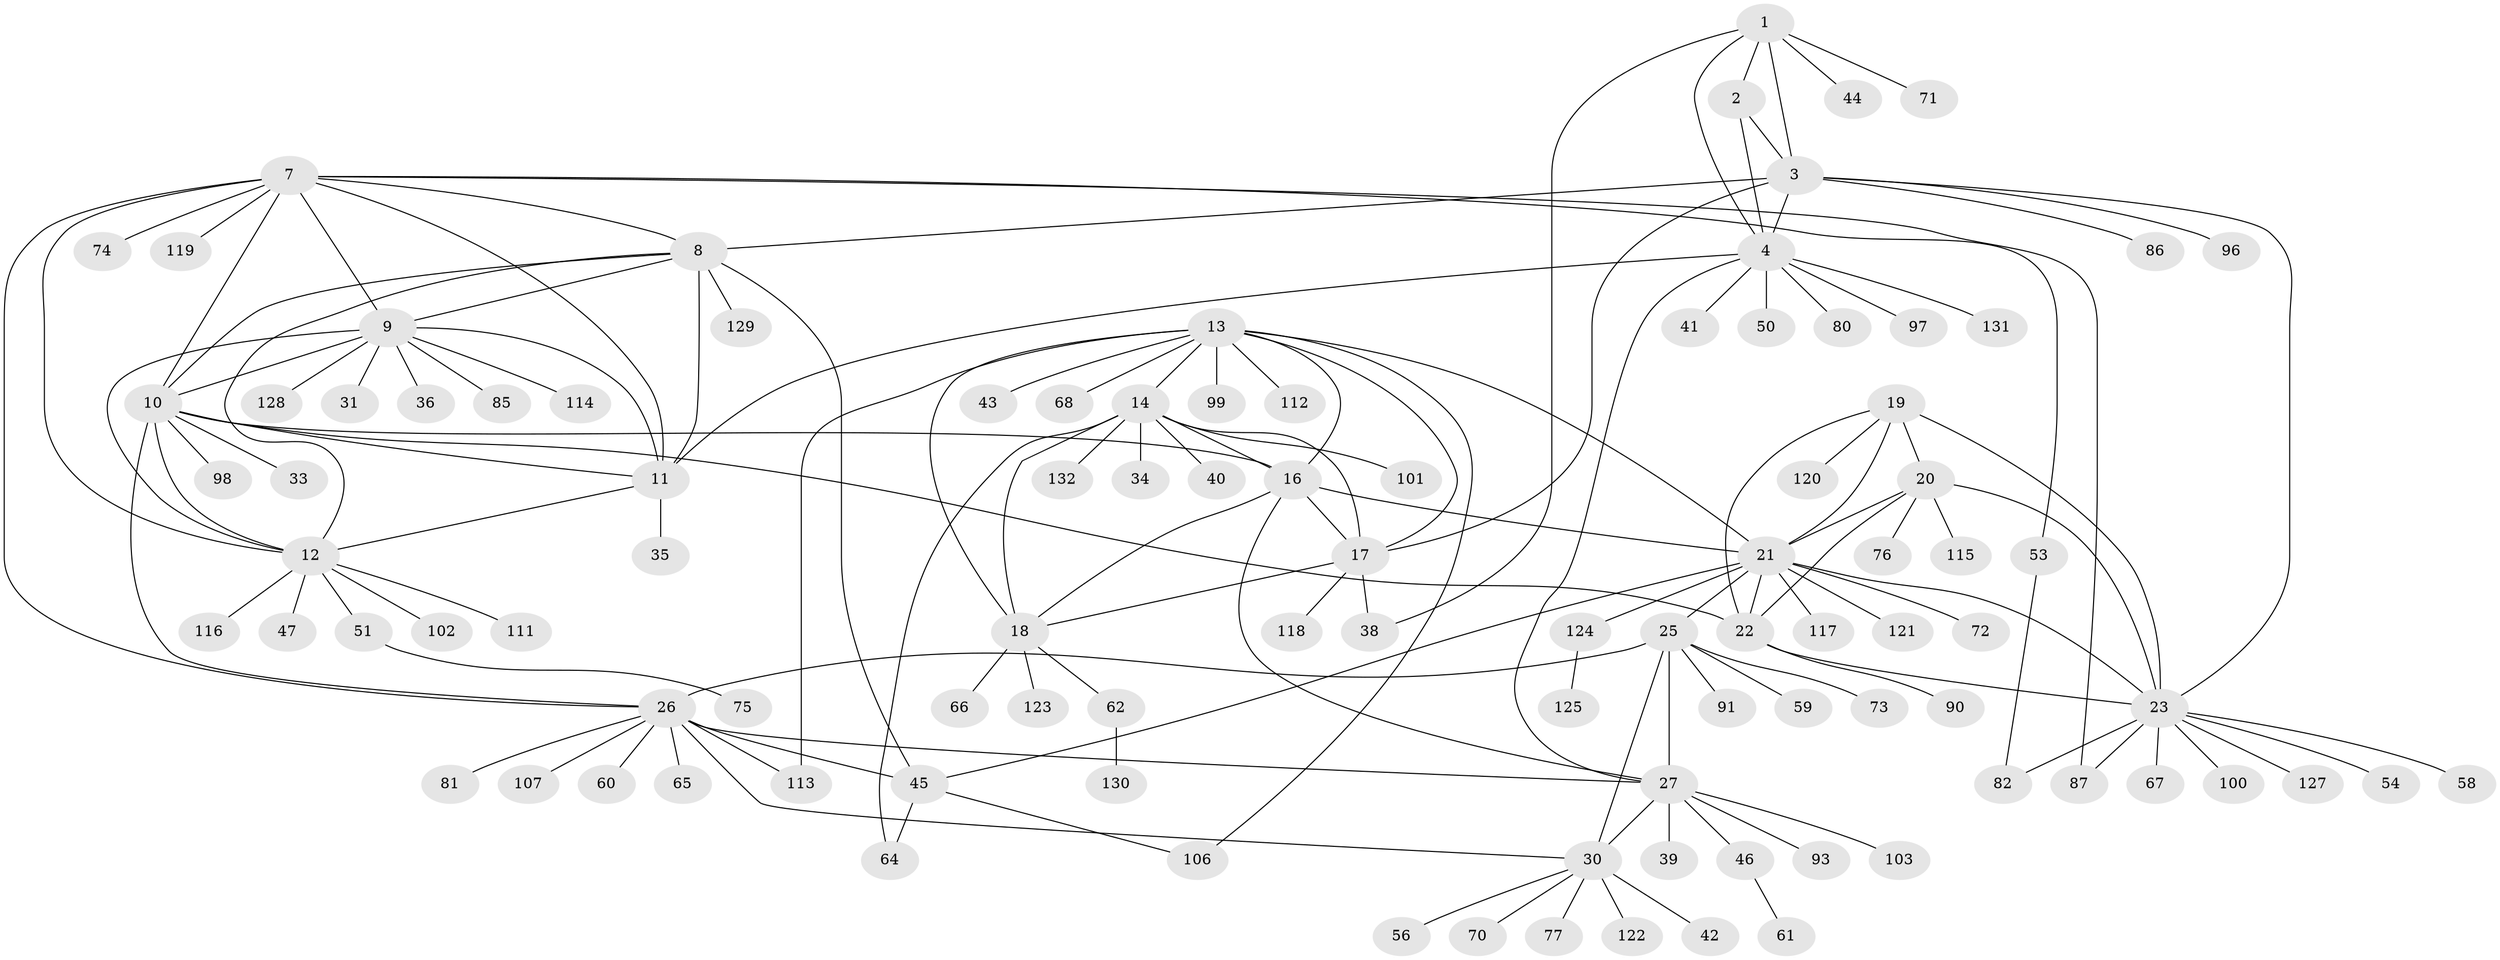 // Generated by graph-tools (version 1.1) at 2025/24/03/03/25 07:24:11]
// undirected, 102 vertices, 146 edges
graph export_dot {
graph [start="1"]
  node [color=gray90,style=filled];
  1 [super="+69"];
  2;
  3 [super="+6"];
  4 [super="+5"];
  7 [super="+126"];
  8 [super="+84"];
  9 [super="+109"];
  10 [super="+88"];
  11 [super="+104"];
  12 [super="+79"];
  13 [super="+15"];
  14 [super="+89"];
  16 [super="+94"];
  17 [super="+32"];
  18 [super="+49"];
  19 [super="+55"];
  20 [super="+108"];
  21 [super="+52"];
  22 [super="+83"];
  23 [super="+24"];
  25 [super="+29"];
  26 [super="+57"];
  27 [super="+28"];
  30 [super="+48"];
  31 [super="+95"];
  33;
  34;
  35;
  36 [super="+37"];
  38 [super="+92"];
  39;
  40;
  41;
  42;
  43;
  44;
  45 [super="+78"];
  46 [super="+63"];
  47;
  50;
  51;
  53;
  54;
  56;
  58;
  59;
  60;
  61;
  62 [super="+110"];
  64;
  65;
  66;
  67;
  68;
  70;
  71;
  72;
  73;
  74;
  75;
  76 [super="+105"];
  77;
  80;
  81;
  82;
  85;
  86;
  87;
  90;
  91;
  93;
  96;
  97;
  98;
  99;
  100;
  101;
  102;
  103;
  106;
  107;
  111;
  112;
  113;
  114;
  115;
  116;
  117;
  118;
  119;
  120;
  121;
  122;
  123;
  124;
  125;
  127;
  128;
  129;
  130;
  131;
  132;
  1 -- 2;
  1 -- 3 [weight=2];
  1 -- 4 [weight=2];
  1 -- 38;
  1 -- 44;
  1 -- 71;
  2 -- 3 [weight=2];
  2 -- 4 [weight=2];
  3 -- 4 [weight=4];
  3 -- 17;
  3 -- 96;
  3 -- 86;
  3 -- 23;
  3 -- 8;
  4 -- 41;
  4 -- 50;
  4 -- 80;
  4 -- 131;
  4 -- 97;
  4 -- 11;
  4 -- 27;
  7 -- 8;
  7 -- 9;
  7 -- 10;
  7 -- 11;
  7 -- 12;
  7 -- 26;
  7 -- 53;
  7 -- 74;
  7 -- 87;
  7 -- 119;
  8 -- 9;
  8 -- 10;
  8 -- 11;
  8 -- 12;
  8 -- 45;
  8 -- 129;
  9 -- 10;
  9 -- 11;
  9 -- 12;
  9 -- 31;
  9 -- 36;
  9 -- 85;
  9 -- 114;
  9 -- 128;
  10 -- 11;
  10 -- 12;
  10 -- 16;
  10 -- 22;
  10 -- 33;
  10 -- 98;
  10 -- 26;
  11 -- 12;
  11 -- 35;
  12 -- 47;
  12 -- 51;
  12 -- 102;
  12 -- 111;
  12 -- 116;
  13 -- 14 [weight=2];
  13 -- 16 [weight=2];
  13 -- 17 [weight=2];
  13 -- 18 [weight=2];
  13 -- 99;
  13 -- 68;
  13 -- 106;
  13 -- 43;
  13 -- 112;
  13 -- 113;
  13 -- 21;
  14 -- 16;
  14 -- 17;
  14 -- 18;
  14 -- 34;
  14 -- 40;
  14 -- 64;
  14 -- 101;
  14 -- 132;
  16 -- 17;
  16 -- 18;
  16 -- 27;
  16 -- 21;
  17 -- 18;
  17 -- 118;
  17 -- 38;
  18 -- 62;
  18 -- 66;
  18 -- 123;
  19 -- 20;
  19 -- 21;
  19 -- 22;
  19 -- 23 [weight=2];
  19 -- 120;
  20 -- 21;
  20 -- 22;
  20 -- 23 [weight=2];
  20 -- 76;
  20 -- 115;
  21 -- 22;
  21 -- 23 [weight=2];
  21 -- 25;
  21 -- 45;
  21 -- 72;
  21 -- 117;
  21 -- 121;
  21 -- 124;
  22 -- 23 [weight=2];
  22 -- 90;
  23 -- 67;
  23 -- 82;
  23 -- 87;
  23 -- 127;
  23 -- 100;
  23 -- 54;
  23 -- 58;
  25 -- 26 [weight=2];
  25 -- 27 [weight=4];
  25 -- 30 [weight=2];
  25 -- 73;
  25 -- 91;
  25 -- 59;
  26 -- 27 [weight=2];
  26 -- 30;
  26 -- 60;
  26 -- 65;
  26 -- 81;
  26 -- 107;
  26 -- 113;
  26 -- 45;
  27 -- 30 [weight=2];
  27 -- 46;
  27 -- 103;
  27 -- 39;
  27 -- 93;
  30 -- 42;
  30 -- 56;
  30 -- 70;
  30 -- 122;
  30 -- 77;
  45 -- 64;
  45 -- 106;
  46 -- 61;
  51 -- 75;
  53 -- 82;
  62 -- 130;
  124 -- 125;
}
